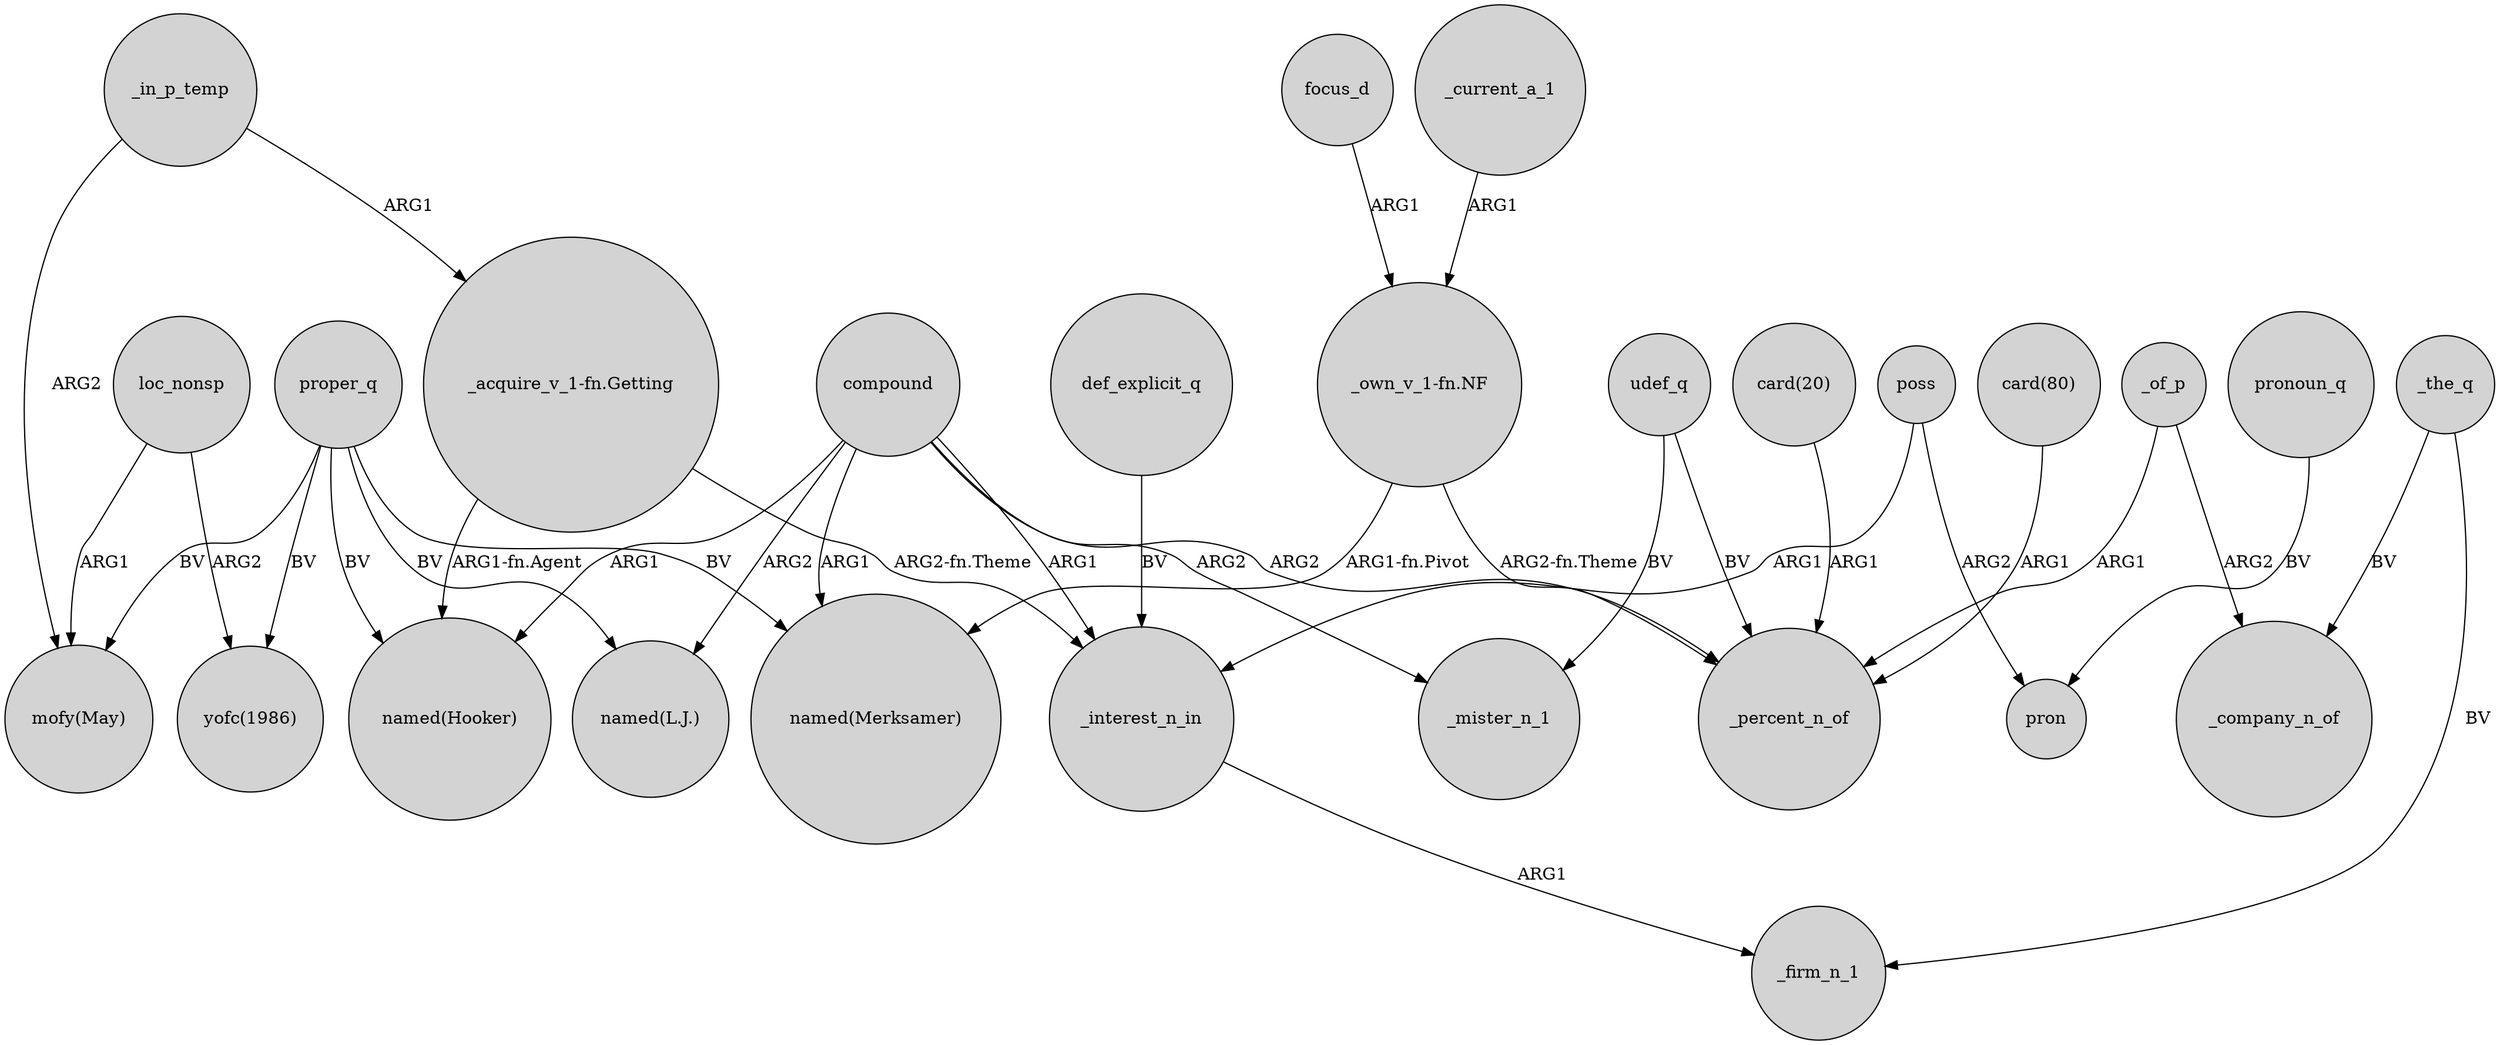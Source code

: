 digraph {
	node [shape=circle style=filled]
	compound -> "named(Merksamer)" [label=ARG1]
	proper_q -> "named(L.J.)" [label=BV]
	poss -> pron [label=ARG2]
	def_explicit_q -> _interest_n_in [label=BV]
	compound -> _mister_n_1 [label=ARG2]
	"_own_v_1-fn.NF" -> "named(Merksamer)" [label="ARG1-fn.Pivot"]
	udef_q -> _mister_n_1 [label=BV]
	"_acquire_v_1-fn.Getting" -> _interest_n_in [label="ARG2-fn.Theme"]
	proper_q -> "mofy(May)" [label=BV]
	_interest_n_in -> _firm_n_1 [label=ARG1]
	loc_nonsp -> "yofc(1986)" [label=ARG2]
	compound -> _percent_n_of [label=ARG2]
	_in_p_temp -> "mofy(May)" [label=ARG2]
	compound -> "named(Hooker)" [label=ARG1]
	"_own_v_1-fn.NF" -> _percent_n_of [label="ARG2-fn.Theme"]
	_the_q -> _company_n_of [label=BV]
	focus_d -> "_own_v_1-fn.NF" [label=ARG1]
	_of_p -> _percent_n_of [label=ARG1]
	pronoun_q -> pron [label=BV]
	compound -> "named(L.J.)" [label=ARG2]
	"card(80)" -> _percent_n_of [label=ARG1]
	proper_q -> "yofc(1986)" [label=BV]
	_in_p_temp -> "_acquire_v_1-fn.Getting" [label=ARG1]
	_the_q -> _firm_n_1 [label=BV]
	proper_q -> "named(Merksamer)" [label=BV]
	compound -> _interest_n_in [label=ARG1]
	udef_q -> _percent_n_of [label=BV]
	"_acquire_v_1-fn.Getting" -> "named(Hooker)" [label="ARG1-fn.Agent"]
	poss -> _interest_n_in [label=ARG1]
	proper_q -> "named(Hooker)" [label=BV]
	loc_nonsp -> "mofy(May)" [label=ARG1]
	_of_p -> _company_n_of [label=ARG2]
	_current_a_1 -> "_own_v_1-fn.NF" [label=ARG1]
	"card(20)" -> _percent_n_of [label=ARG1]
}
